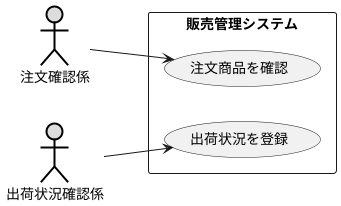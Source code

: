 @startuml ユースケース図
    left to right direction
    actor 注文確認係 as person1#DDDDDD;line:black;line.bold; 
    actor 出荷状況確認係 as person2#DDDDDD;line:black;line.bold; 
    rectangle 販売管理システム{
        usecase (注文商品を確認) as text1
        usecase (出荷状況を登録) as text2
    }
    person1-->text1
    person2-->text2
@enduml